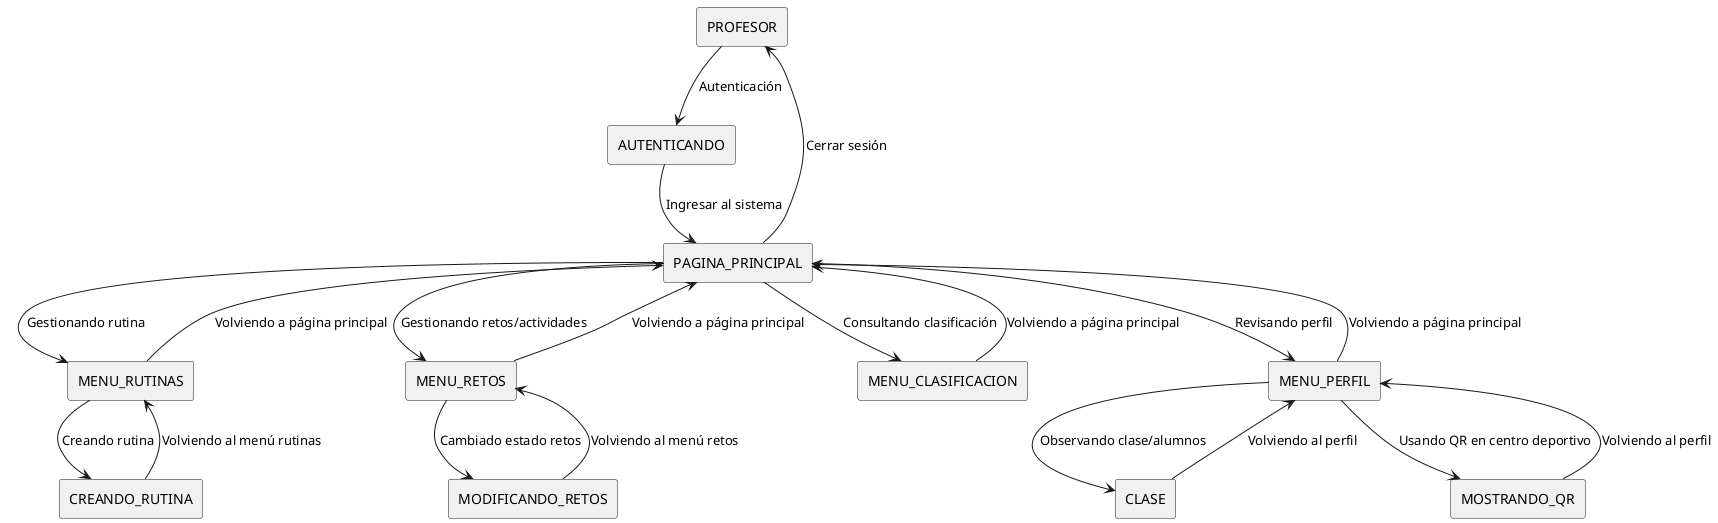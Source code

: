 @startuml ProfesorCasosDeUso
!define RECTANGLE(x) rectangle x

RECTANGLE(PROFESOR)
RECTANGLE(AUTENTICANDO)
RECTANGLE(PAGINA_PRINCIPAL)
RECTANGLE(MENU_RUTINAS)
RECTANGLE(MENU_RETOS)
RECTANGLE(MENU_CLASIFICACION)
RECTANGLE(MENU_PERFIL)
RECTANGLE(CREANDO_RUTINA)
RECTANGLE(MODIFICANDO_RETOS)

RECTANGLE(CLASE)
RECTANGLE(MOSTRANDO_QR)


PROFESOR --> AUTENTICANDO : Autenticación
AUTENTICANDO --> PAGINA_PRINCIPAL : Ingresar al sistema
PAGINA_PRINCIPAL --> PROFESOR : Cerrar sesión

PAGINA_PRINCIPAL --> MENU_RUTINAS : Gestionando rutina
PAGINA_PRINCIPAL --> MENU_RETOS : Gestionando retos/actividades
PAGINA_PRINCIPAL --> MENU_CLASIFICACION : Consultando clasificación
PAGINA_PRINCIPAL --> MENU_PERFIL : Revisando perfil

MENU_RUTINAS --> CREANDO_RUTINA : Creando rutina
CREANDO_RUTINA --> MENU_RUTINAS : Volviendo al menú rutinas

MENU_RETOS --> MODIFICANDO_RETOS : Cambiado estado retos


MODIFICANDO_RETOS --> MENU_RETOS : Volviendo al menú retos


MENU_PERFIL --> CLASE : Observando clase/alumnos
MENU_PERFIL --> MOSTRANDO_QR : Usando QR en centro deportivo

CLASE --> MENU_PERFIL : Volviendo al perfil
MOSTRANDO_QR --> MENU_PERFIL : Volviendo al perfil

MENU_RUTINAS --> PAGINA_PRINCIPAL : Volviendo a página principal
MENU_RETOS --> PAGINA_PRINCIPAL : Volviendo a página principal
MENU_CLASIFICACION --> PAGINA_PRINCIPAL : Volviendo a página principal
MENU_PERFIL --> PAGINA_PRINCIPAL : Volviendo a página principal
@enduml
